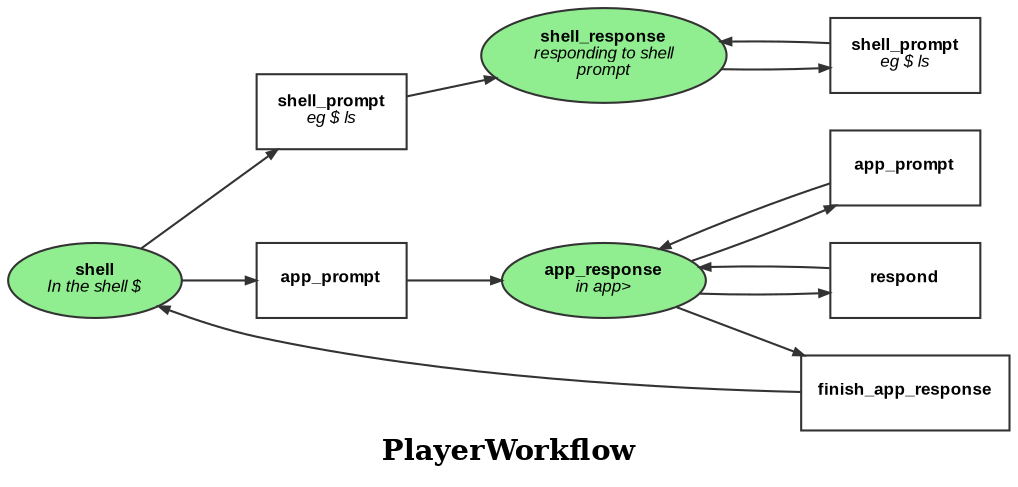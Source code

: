 digraph workflow {
  ratio="compress" rankdir="LR" label=<<B>PlayerWorkflow</B>>
  node [fontsize="8" fontname="Arial" color="#333333" fillcolor="lightgreen" fixedsize="false" width="1"];
  edge [fontsize="7" fontname="Arial" color="#333333" arrowhead="normal" arrowsize="0.5"];

  place_shell [label=<<B>shell</B><BR/><I>In the shell $</I>>, shape=oval fillcolor="lightgreen" style="filled"];
  place_app_response [label=<<B>app_response</B><BR/><I>in app&gt;</I>>, shape=oval fillcolor="lightgreen" style="filled"];
  place_shell_response [label=<<B>shell_response</B><BR/><I>responding to shell<BR/>prompt</I>>, shape=oval fillcolor="lightgreen" style="filled"];
  transition_0 [label=<<B>shell_prompt</B><BR/><I>eg $ ls</I>>, shape="box" regular=""];
  transition_1 [label=<<B>shell_prompt</B><BR/><I>eg $ ls</I>>, shape="box" regular=""];
  transition_2 [label=<<B>app_prompt</B>>, shape="box" regular=""];
  transition_3 [label=<<B>app_prompt</B>>, shape="box" regular=""];
  transition_4 [label=<<B>respond</B>>, shape="box" regular=""];
  transition_5 [label=<<B>finish_app_response</B>>, shape="box" regular=""];
  place_shell -> transition_0 [style="solid", comment="shell"];
  transition_0 -> place_shell_response [style="solid"];
  place_shell_response -> transition_1 [style="solid", comment="shell_response"];
  transition_1 -> place_shell_response [style="solid"];
  place_shell -> transition_2 [style="solid", comment="shell"];
  transition_2 -> place_app_response [style="solid"];
  place_app_response -> transition_3 [style="solid", comment="app_response"];
  transition_3 -> place_app_response [style="solid"];
  place_app_response -> transition_4 [style="solid", comment="app_response"];
  transition_4 -> place_app_response [style="solid"];
  place_app_response -> transition_5 [style="solid", comment="app_response"];
  transition_5 -> place_shell [style="solid"];
}

